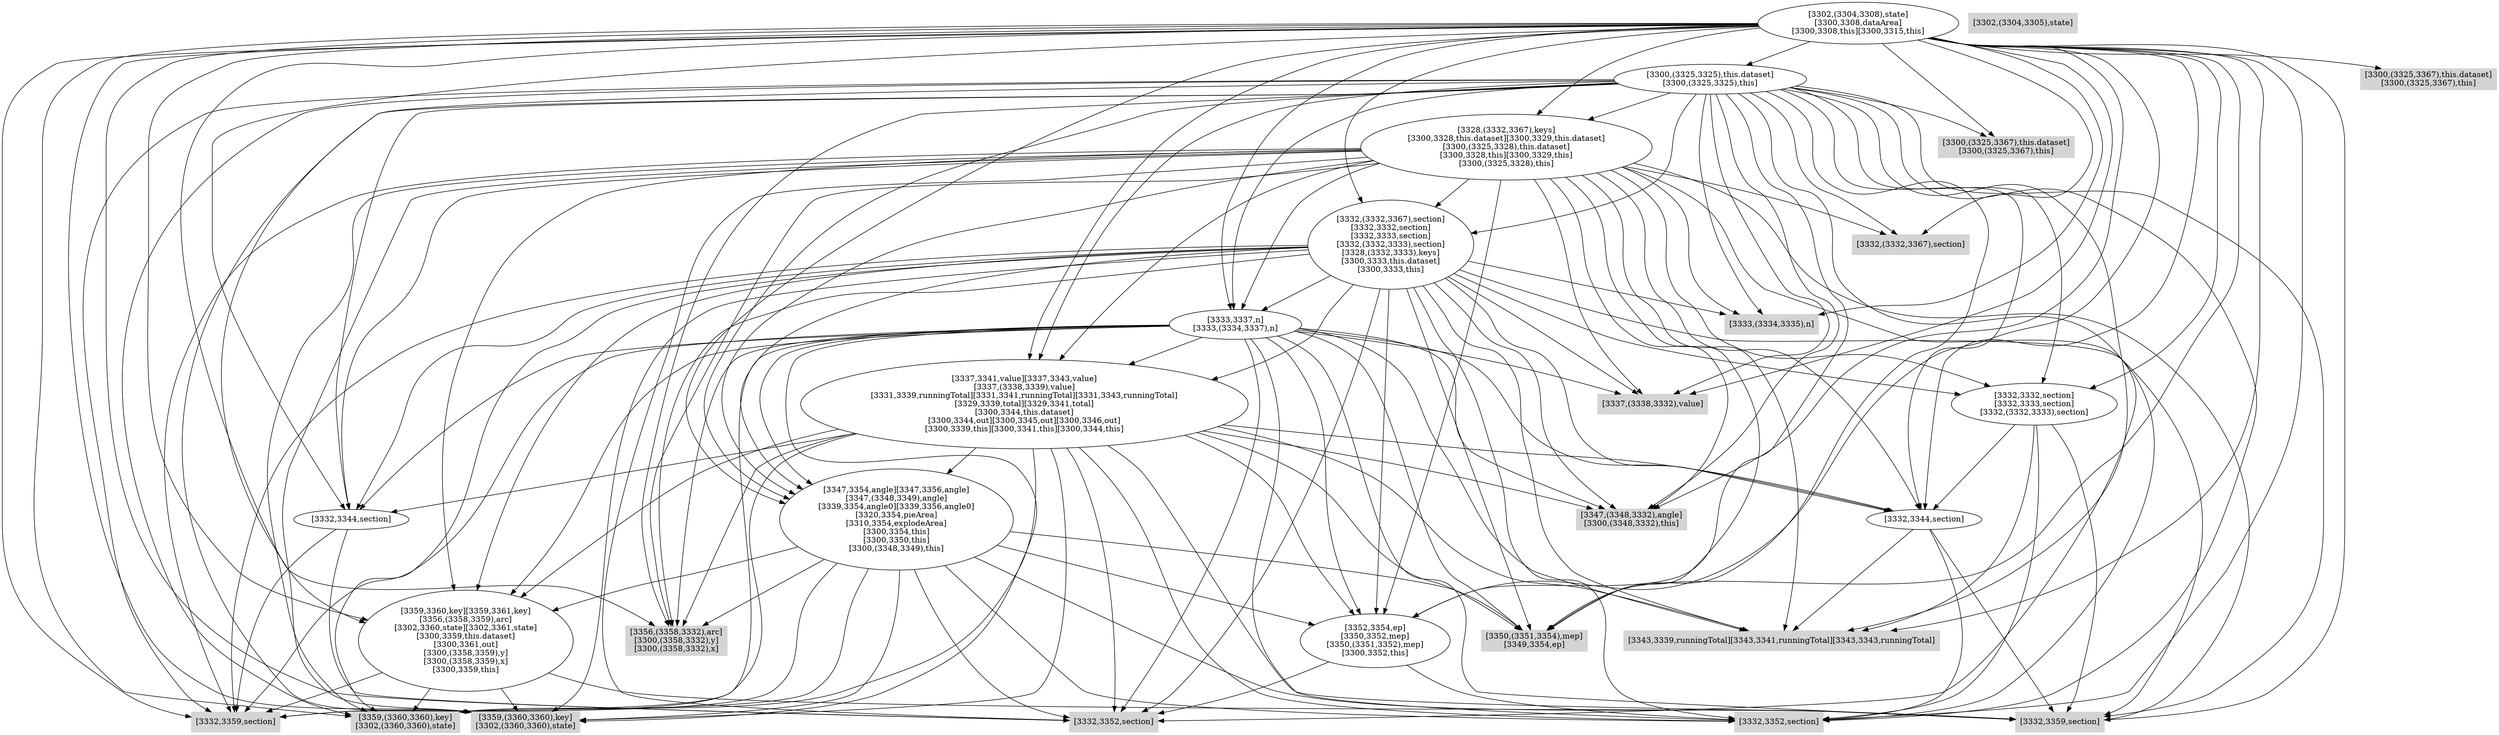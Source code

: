digraph { 
4148 [shape=box,style=filled,color=".0 .0 .83",label="[3359,(3360,3360),key]\n[3302,(3360,3360),state]"];
4149 [shape=box,style=filled,color=".0 .0 .83",label="[3359,(3360,3360),key]\n[3302,(3360,3360),state]"];
4150 [shape=box,style=filled,color=".0 .0 .83",label="[3332,3359,section]"];
4151 [shape=box,style=filled,color=".0 .0 .83",label="[3332,3359,section]"];
4152 [label="[3359,3360,key][3359,3361,key]\n[3356,(3358,3359),arc]\n[3302,3360,state][3302,3361,state]\n[3300,3359,this.dataset]\n[3300,3361,out]\n[3300,(3358,3359),y]\n[3300,(3358,3359),x]\n[3300,3359,this]"];
4153 [shape=box,style=filled,color=".0 .0 .83",label="[3332,3352,section]"];
4154 [shape=box,style=filled,color=".0 .0 .83",label="[3332,3352,section]"];
4155 [label="[3352,3354,ep]\n[3350,3352,mep]\n[3350,(3351,3352),mep]\n[3300,3352,this]"];
4156 [shape=box,style=filled,color=".0 .0 .83",label="[3356,(3358,3332),arc]\n[3300,(3358,3332),y]\n[3300,(3358,3332),x]"];
4157 [shape=box,style=filled,color=".0 .0 .83",label="[3350,(3351,3354),mep]\n[3349,3354,ep]"];
4158 [label="[3347,3354,angle][3347,3356,angle]\n[3347,(3348,3349),angle]\n[3339,3354,angle0][3339,3356,angle0]\n[3320,3354,pieArea]\n[3310,3354,explodeArea]\n[3300,3354,this]\n[3300,3350,this]\n[3300,(3348,3349),this]"];
4159 [shape=box,style=filled,color=".0 .0 .83",label="[3347,(3348,3332),angle]\n[3300,(3348,3332),this]"];
4160 [label="[3332,3344,section]"];
4161 [shape=box,style=filled,color=".0 .0 .83",label="[3343,3339,runningTotal][3343,3341,runningTotal][3343,3343,runningTotal]"];
4162 [label="[3332,3344,section]"];
4163 [label="[3337,3341,value][3337,3343,value]\n[3337,(3338,3339),value]\n[3331,3339,runningTotal][3331,3341,runningTotal][3331,3343,runningTotal]\n[3329,3339,total][3329,3341,total]\n[3300,3344,this.dataset]\n[3300,3344,out][3300,3345,out][3300,3346,out]\n[3300,3339,this][3300,3341,this][3300,3344,this]"];
4164 [shape=box,style=filled,color=".0 .0 .83",label="[3333,(3334,3335),n]"];
4165 [shape=box,style=filled,color=".0 .0 .83",label="[3337,(3338,3332),value]"];
4166 [label="[3333,3337,n]\n[3333,(3334,3337),n]"];
4167 [label="[3332,3332,section]\n[3332,3333,section]\n[3332,(3332,3333),section]"];
4168 [label="[3332,(3332,3367),section]\n[3332,3332,section]\n[3332,3333,section]\n[3332,(3332,3333),section]\n[3328,(3332,3333),keys]\n[3300,3333,this.dataset]\n[3300,3333,this]"];
4169 [shape=box,style=filled,color=".0 .0 .83",label="[3332,(3332,3367),section]"];
4170 [label="[3328,(3332,3367),keys]\n[3300,3328,this.dataset][3300,3329,this.dataset]\n[3300,(3325,3328),this.dataset]\n[3300,3328,this][3300,3329,this]\n[3300,(3325,3328),this]"];
4171 [shape=box,style=filled,color=".0 .0 .83",label="[3300,(3325,3367),this.dataset]\n[3300,(3325,3367),this]"];
4172 [label="[3300,(3325,3325),this.dataset]\n[3300,(3325,3325),this]"];
4173 [shape=box,style=filled,color=".0 .0 .83",label="[3300,(3325,3367),this.dataset]\n[3300,(3325,3367),this]"];
4174 [label="[3302,(3304,3308),state]\n[3300,3308,dataArea]\n[3300,3308,this][3300,3315,this]"];
4175 [shape=box,style=filled,color=".0 .0 .83",label="[3302,(3304,3305),state]"];
4152 -> 4148;
4152 -> 4149;
4152 -> 4150;
4152 -> 4151;
4155 -> 4153;
4155 -> 4154;
4158 -> 4148;
4158 -> 4149;
4158 -> 4150;
4158 -> 4151;
4158 -> 4152;
4158 -> 4153;
4158 -> 4154;
4158 -> 4155;
4158 -> 4156;
4158 -> 4157;
4160 -> 4150;
4160 -> 4153;
4162 -> 4151;
4162 -> 4154;
4162 -> 4161;
4163 -> 4148;
4163 -> 4149;
4163 -> 4150;
4163 -> 4151;
4163 -> 4152;
4163 -> 4153;
4163 -> 4154;
4163 -> 4155;
4163 -> 4156;
4163 -> 4157;
4163 -> 4158;
4163 -> 4159;
4163 -> 4160;
4163 -> 4161;
4163 -> 4162;
4166 -> 4148;
4166 -> 4149;
4166 -> 4150;
4166 -> 4151;
4166 -> 4152;
4166 -> 4153;
4166 -> 4154;
4166 -> 4155;
4166 -> 4156;
4166 -> 4157;
4166 -> 4158;
4166 -> 4159;
4166 -> 4160;
4166 -> 4161;
4166 -> 4162;
4166 -> 4163;
4166 -> 4165;
4167 -> 4151;
4167 -> 4154;
4167 -> 4161;
4167 -> 4162;
4168 -> 4148;
4168 -> 4149;
4168 -> 4150;
4168 -> 4151;
4168 -> 4152;
4168 -> 4153;
4168 -> 4154;
4168 -> 4155;
4168 -> 4156;
4168 -> 4157;
4168 -> 4158;
4168 -> 4159;
4168 -> 4160;
4168 -> 4161;
4168 -> 4162;
4168 -> 4163;
4168 -> 4164;
4168 -> 4165;
4168 -> 4166;
4168 -> 4167;
4170 -> 4148;
4170 -> 4149;
4170 -> 4150;
4170 -> 4151;
4170 -> 4152;
4170 -> 4153;
4170 -> 4154;
4170 -> 4155;
4170 -> 4156;
4170 -> 4157;
4170 -> 4158;
4170 -> 4159;
4170 -> 4160;
4170 -> 4161;
4170 -> 4162;
4170 -> 4163;
4170 -> 4164;
4170 -> 4165;
4170 -> 4166;
4170 -> 4167;
4170 -> 4168;
4170 -> 4169;
4172 -> 4148;
4172 -> 4149;
4172 -> 4150;
4172 -> 4151;
4172 -> 4152;
4172 -> 4153;
4172 -> 4154;
4172 -> 4155;
4172 -> 4156;
4172 -> 4157;
4172 -> 4158;
4172 -> 4159;
4172 -> 4160;
4172 -> 4161;
4172 -> 4162;
4172 -> 4163;
4172 -> 4164;
4172 -> 4165;
4172 -> 4166;
4172 -> 4167;
4172 -> 4168;
4172 -> 4169;
4172 -> 4170;
4172 -> 4171;
4174 -> 4148;
4174 -> 4149;
4174 -> 4150;
4174 -> 4151;
4174 -> 4152;
4174 -> 4153;
4174 -> 4154;
4174 -> 4155;
4174 -> 4156;
4174 -> 4157;
4174 -> 4158;
4174 -> 4159;
4174 -> 4160;
4174 -> 4161;
4174 -> 4162;
4174 -> 4163;
4174 -> 4164;
4174 -> 4165;
4174 -> 4166;
4174 -> 4167;
4174 -> 4168;
4174 -> 4169;
4174 -> 4170;
4174 -> 4171;
4174 -> 4172;
4174 -> 4173;
}